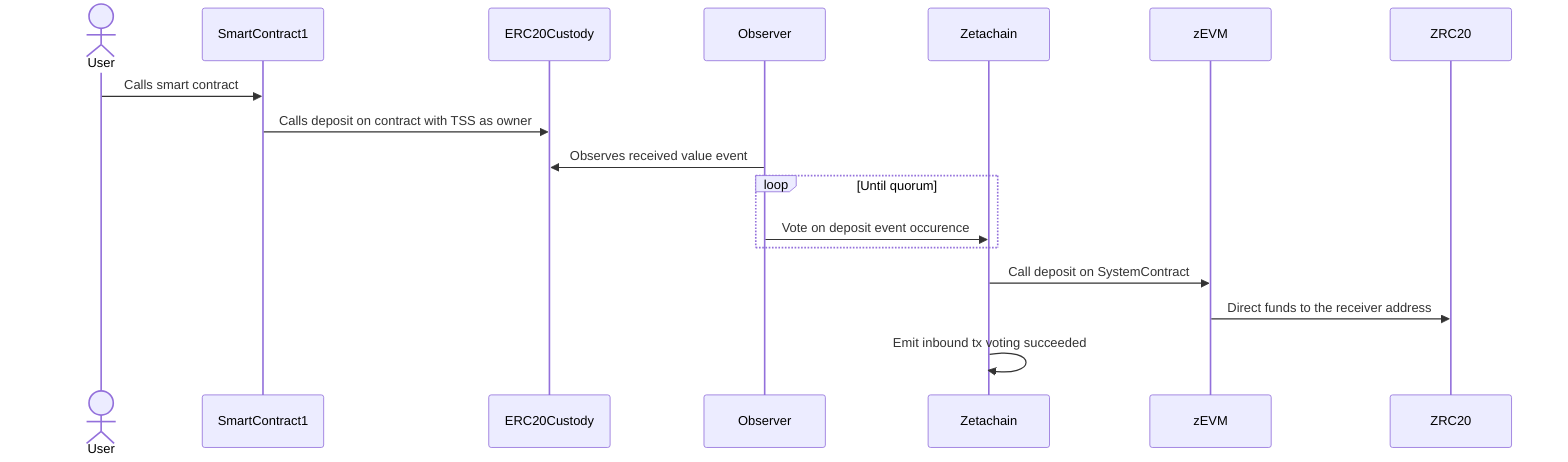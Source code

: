 sequenceDiagram

    Actor User 
    participant SmartContract1
    participant ERC20Custody
    participant Observer 
    participant Zetachain 
    participant zEVM 
    participant ZRC20

    User->>SmartContract1: Calls smart contract
    SmartContract1->>ERC20Custody: Calls deposit on contract with TSS as owner
    Observer->>ERC20Custody: Observes received value event
    loop Until quorum
        Observer->>Zetachain: Vote on deposit event occurence
    end
    Zetachain->>zEVM: Call deposit on SystemContract
    zEVM->>ZRC20: Direct funds to the receiver address
    Zetachain->>Zetachain: Emit inbound tx voting succeeded